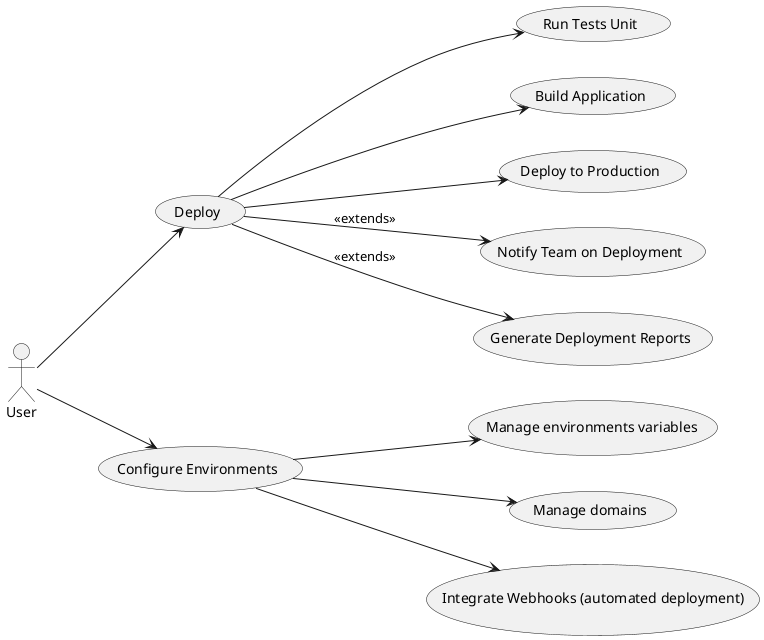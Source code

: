 @startuml "Deployment app"

left to right direction

actor "User" as User

usecase "Deploy" as Deploy
usecase "Configure Environments" as Configuration

usecase "Run Tests Unit" as TestsUnit
usecase "Build Application" as BuildApplication
usecase "Deploy to Production" as DeployProduction

usecase "Manage environments variables" as ManageEnvVariables
usecase "Manage domains" as ManageDomains
usecase "Integrate Webhooks (automated deployment)" as IntegrateWebHooks
usecase "Notify Team on Deployment" as NotifyTeam
usecase "Generate Deployment Reports" as DeploymentReports

User --> Deploy
User --> Configuration

Configuration --> ManageEnvVariables
Configuration --> ManageDomains
Configuration --> IntegrateWebHooks

Deploy --> TestsUnit
Deploy --> BuildApplication
Deploy --> DeployProduction

Deploy --> NotifyTeam : <<extends>>
Deploy --> DeploymentReports : <<extends>>

@enduml
